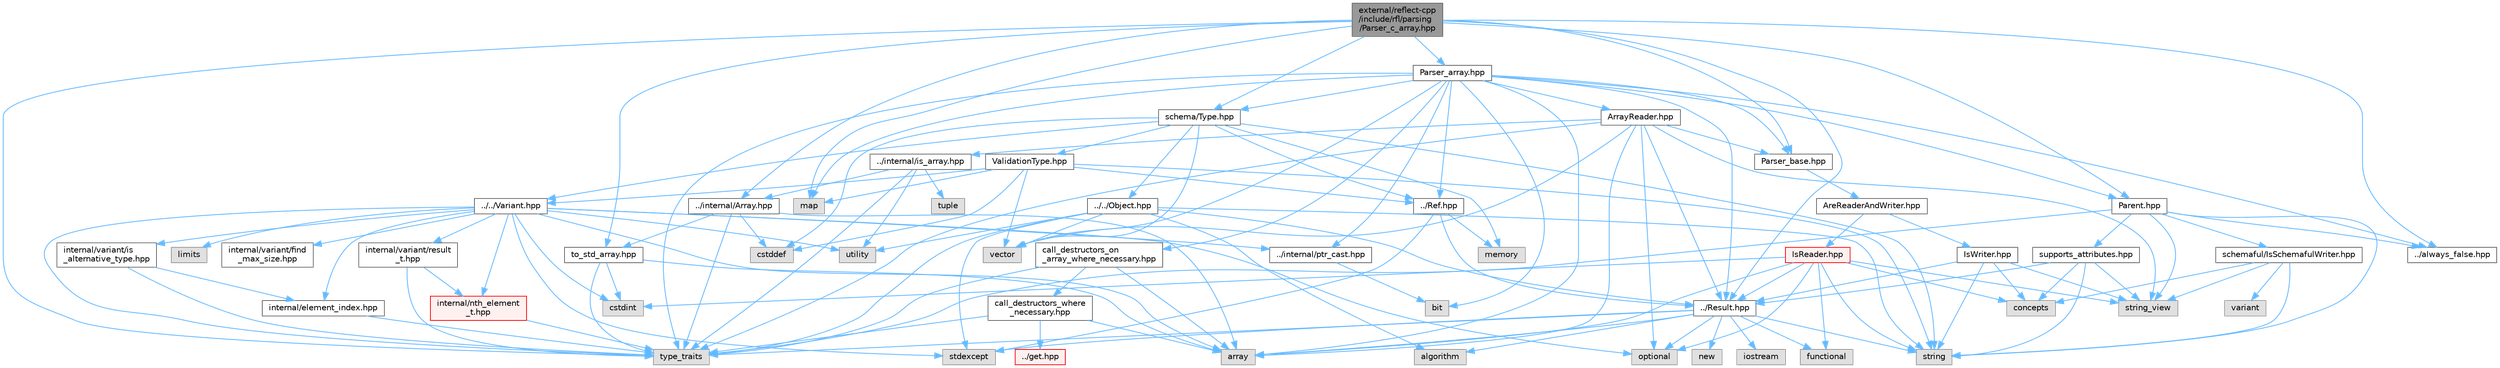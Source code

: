 digraph "external/reflect-cpp/include/rfl/parsing/Parser_c_array.hpp"
{
 // LATEX_PDF_SIZE
  bgcolor="transparent";
  edge [fontname=Helvetica,fontsize=10,labelfontname=Helvetica,labelfontsize=10];
  node [fontname=Helvetica,fontsize=10,shape=box,height=0.2,width=0.4];
  Node1 [id="Node000001",label="external/reflect-cpp\l/include/rfl/parsing\l/Parser_c_array.hpp",height=0.2,width=0.4,color="gray40", fillcolor="grey60", style="filled", fontcolor="black",tooltip=" "];
  Node1 -> Node2 [id="edge132_Node000001_Node000002",color="steelblue1",style="solid",tooltip=" "];
  Node2 [id="Node000002",label="map",height=0.2,width=0.4,color="grey60", fillcolor="#E0E0E0", style="filled",tooltip=" "];
  Node1 -> Node3 [id="edge133_Node000001_Node000003",color="steelblue1",style="solid",tooltip=" "];
  Node3 [id="Node000003",label="type_traits",height=0.2,width=0.4,color="grey60", fillcolor="#E0E0E0", style="filled",tooltip=" "];
  Node1 -> Node4 [id="edge134_Node000001_Node000004",color="steelblue1",style="solid",tooltip=" "];
  Node4 [id="Node000004",label="../Result.hpp",height=0.2,width=0.4,color="grey40", fillcolor="white", style="filled",URL="$_result_8hpp.html",tooltip=" "];
  Node4 -> Node5 [id="edge135_Node000004_Node000005",color="steelblue1",style="solid",tooltip=" "];
  Node5 [id="Node000005",label="algorithm",height=0.2,width=0.4,color="grey60", fillcolor="#E0E0E0", style="filled",tooltip=" "];
  Node4 -> Node6 [id="edge136_Node000004_Node000006",color="steelblue1",style="solid",tooltip=" "];
  Node6 [id="Node000006",label="array",height=0.2,width=0.4,color="grey60", fillcolor="#E0E0E0", style="filled",tooltip=" "];
  Node4 -> Node7 [id="edge137_Node000004_Node000007",color="steelblue1",style="solid",tooltip=" "];
  Node7 [id="Node000007",label="functional",height=0.2,width=0.4,color="grey60", fillcolor="#E0E0E0", style="filled",tooltip=" "];
  Node4 -> Node8 [id="edge138_Node000004_Node000008",color="steelblue1",style="solid",tooltip=" "];
  Node8 [id="Node000008",label="iostream",height=0.2,width=0.4,color="grey60", fillcolor="#E0E0E0", style="filled",tooltip=" "];
  Node4 -> Node9 [id="edge139_Node000004_Node000009",color="steelblue1",style="solid",tooltip=" "];
  Node9 [id="Node000009",label="new",height=0.2,width=0.4,color="grey60", fillcolor="#E0E0E0", style="filled",tooltip=" "];
  Node4 -> Node10 [id="edge140_Node000004_Node000010",color="steelblue1",style="solid",tooltip=" "];
  Node10 [id="Node000010",label="optional",height=0.2,width=0.4,color="grey60", fillcolor="#E0E0E0", style="filled",tooltip=" "];
  Node4 -> Node11 [id="edge141_Node000004_Node000011",color="steelblue1",style="solid",tooltip=" "];
  Node11 [id="Node000011",label="stdexcept",height=0.2,width=0.4,color="grey60", fillcolor="#E0E0E0", style="filled",tooltip=" "];
  Node4 -> Node12 [id="edge142_Node000004_Node000012",color="steelblue1",style="solid",tooltip=" "];
  Node12 [id="Node000012",label="string",height=0.2,width=0.4,color="grey60", fillcolor="#E0E0E0", style="filled",tooltip=" "];
  Node4 -> Node3 [id="edge143_Node000004_Node000003",color="steelblue1",style="solid",tooltip=" "];
  Node1 -> Node13 [id="edge144_Node000001_Node000013",color="steelblue1",style="solid",tooltip=" "];
  Node13 [id="Node000013",label="../always_false.hpp",height=0.2,width=0.4,color="grey40", fillcolor="white", style="filled",URL="$always__false_8hpp.html",tooltip=" "];
  Node1 -> Node14 [id="edge145_Node000001_Node000014",color="steelblue1",style="solid",tooltip=" "];
  Node14 [id="Node000014",label="../internal/Array.hpp",height=0.2,width=0.4,color="grey40", fillcolor="white", style="filled",URL="$_array_8hpp.html",tooltip=" "];
  Node14 -> Node6 [id="edge146_Node000014_Node000006",color="steelblue1",style="solid",tooltip=" "];
  Node14 -> Node15 [id="edge147_Node000014_Node000015",color="steelblue1",style="solid",tooltip=" "];
  Node15 [id="Node000015",label="cstddef",height=0.2,width=0.4,color="grey60", fillcolor="#E0E0E0", style="filled",tooltip=" "];
  Node14 -> Node3 [id="edge148_Node000014_Node000003",color="steelblue1",style="solid",tooltip=" "];
  Node14 -> Node16 [id="edge149_Node000014_Node000016",color="steelblue1",style="solid",tooltip=" "];
  Node16 [id="Node000016",label="to_std_array.hpp",height=0.2,width=0.4,color="grey40", fillcolor="white", style="filled",URL="$to__std__array_8hpp.html",tooltip=" "];
  Node16 -> Node6 [id="edge150_Node000016_Node000006",color="steelblue1",style="solid",tooltip=" "];
  Node16 -> Node17 [id="edge151_Node000016_Node000017",color="steelblue1",style="solid",tooltip=" "];
  Node17 [id="Node000017",label="cstdint",height=0.2,width=0.4,color="grey60", fillcolor="#E0E0E0", style="filled",tooltip=" "];
  Node16 -> Node3 [id="edge152_Node000016_Node000003",color="steelblue1",style="solid",tooltip=" "];
  Node1 -> Node16 [id="edge153_Node000001_Node000016",color="steelblue1",style="solid",tooltip=" "];
  Node1 -> Node18 [id="edge154_Node000001_Node000018",color="steelblue1",style="solid",tooltip=" "];
  Node18 [id="Node000018",label="Parent.hpp",height=0.2,width=0.4,color="grey40", fillcolor="white", style="filled",URL="$_parent_8hpp.html",tooltip=" "];
  Node18 -> Node12 [id="edge155_Node000018_Node000012",color="steelblue1",style="solid",tooltip=" "];
  Node18 -> Node19 [id="edge156_Node000018_Node000019",color="steelblue1",style="solid",tooltip=" "];
  Node19 [id="Node000019",label="string_view",height=0.2,width=0.4,color="grey60", fillcolor="#E0E0E0", style="filled",tooltip=" "];
  Node18 -> Node3 [id="edge157_Node000018_Node000003",color="steelblue1",style="solid",tooltip=" "];
  Node18 -> Node13 [id="edge158_Node000018_Node000013",color="steelblue1",style="solid",tooltip=" "];
  Node18 -> Node20 [id="edge159_Node000018_Node000020",color="steelblue1",style="solid",tooltip=" "];
  Node20 [id="Node000020",label="schemaful/IsSchemafulWriter.hpp",height=0.2,width=0.4,color="grey40", fillcolor="white", style="filled",URL="$_is_schemaful_writer_8hpp.html",tooltip=" "];
  Node20 -> Node21 [id="edge160_Node000020_Node000021",color="steelblue1",style="solid",tooltip=" "];
  Node21 [id="Node000021",label="concepts",height=0.2,width=0.4,color="grey60", fillcolor="#E0E0E0", style="filled",tooltip=" "];
  Node20 -> Node12 [id="edge161_Node000020_Node000012",color="steelblue1",style="solid",tooltip=" "];
  Node20 -> Node19 [id="edge162_Node000020_Node000019",color="steelblue1",style="solid",tooltip=" "];
  Node20 -> Node22 [id="edge163_Node000020_Node000022",color="steelblue1",style="solid",tooltip=" "];
  Node22 [id="Node000022",label="variant",height=0.2,width=0.4,color="grey60", fillcolor="#E0E0E0", style="filled",tooltip=" "];
  Node18 -> Node23 [id="edge164_Node000018_Node000023",color="steelblue1",style="solid",tooltip=" "];
  Node23 [id="Node000023",label="supports_attributes.hpp",height=0.2,width=0.4,color="grey40", fillcolor="white", style="filled",URL="$supports__attributes_8hpp.html",tooltip=" "];
  Node23 -> Node21 [id="edge165_Node000023_Node000021",color="steelblue1",style="solid",tooltip=" "];
  Node23 -> Node12 [id="edge166_Node000023_Node000012",color="steelblue1",style="solid",tooltip=" "];
  Node23 -> Node19 [id="edge167_Node000023_Node000019",color="steelblue1",style="solid",tooltip=" "];
  Node23 -> Node4 [id="edge168_Node000023_Node000004",color="steelblue1",style="solid",tooltip=" "];
  Node1 -> Node24 [id="edge169_Node000001_Node000024",color="steelblue1",style="solid",tooltip=" "];
  Node24 [id="Node000024",label="Parser_array.hpp",height=0.2,width=0.4,color="grey40", fillcolor="white", style="filled",URL="$_parser__array_8hpp.html",tooltip=" "];
  Node24 -> Node6 [id="edge170_Node000024_Node000006",color="steelblue1",style="solid",tooltip=" "];
  Node24 -> Node25 [id="edge171_Node000024_Node000025",color="steelblue1",style="solid",tooltip=" "];
  Node25 [id="Node000025",label="bit",height=0.2,width=0.4,color="grey60", fillcolor="#E0E0E0", style="filled",tooltip=" "];
  Node24 -> Node2 [id="edge172_Node000024_Node000002",color="steelblue1",style="solid",tooltip=" "];
  Node24 -> Node3 [id="edge173_Node000024_Node000003",color="steelblue1",style="solid",tooltip=" "];
  Node24 -> Node26 [id="edge174_Node000024_Node000026",color="steelblue1",style="solid",tooltip=" "];
  Node26 [id="Node000026",label="vector",height=0.2,width=0.4,color="grey60", fillcolor="#E0E0E0", style="filled",tooltip=" "];
  Node24 -> Node27 [id="edge175_Node000024_Node000027",color="steelblue1",style="solid",tooltip=" "];
  Node27 [id="Node000027",label="../Ref.hpp",height=0.2,width=0.4,color="grey40", fillcolor="white", style="filled",URL="$_ref_8hpp.html",tooltip=" "];
  Node27 -> Node28 [id="edge176_Node000027_Node000028",color="steelblue1",style="solid",tooltip=" "];
  Node28 [id="Node000028",label="memory",height=0.2,width=0.4,color="grey60", fillcolor="#E0E0E0", style="filled",tooltip=" "];
  Node27 -> Node11 [id="edge177_Node000027_Node000011",color="steelblue1",style="solid",tooltip=" "];
  Node27 -> Node4 [id="edge178_Node000027_Node000004",color="steelblue1",style="solid",tooltip=" "];
  Node24 -> Node4 [id="edge179_Node000024_Node000004",color="steelblue1",style="solid",tooltip=" "];
  Node24 -> Node13 [id="edge180_Node000024_Node000013",color="steelblue1",style="solid",tooltip=" "];
  Node24 -> Node29 [id="edge181_Node000024_Node000029",color="steelblue1",style="solid",tooltip=" "];
  Node29 [id="Node000029",label="../internal/ptr_cast.hpp",height=0.2,width=0.4,color="grey40", fillcolor="white", style="filled",URL="$ptr__cast_8hpp.html",tooltip=" "];
  Node29 -> Node25 [id="edge182_Node000029_Node000025",color="steelblue1",style="solid",tooltip=" "];
  Node24 -> Node30 [id="edge183_Node000024_Node000030",color="steelblue1",style="solid",tooltip=" "];
  Node30 [id="Node000030",label="ArrayReader.hpp",height=0.2,width=0.4,color="grey40", fillcolor="white", style="filled",URL="$_array_reader_8hpp.html",tooltip=" "];
  Node30 -> Node6 [id="edge184_Node000030_Node000006",color="steelblue1",style="solid",tooltip=" "];
  Node30 -> Node10 [id="edge185_Node000030_Node000010",color="steelblue1",style="solid",tooltip=" "];
  Node30 -> Node19 [id="edge186_Node000030_Node000019",color="steelblue1",style="solid",tooltip=" "];
  Node30 -> Node3 [id="edge187_Node000030_Node000003",color="steelblue1",style="solid",tooltip=" "];
  Node30 -> Node26 [id="edge188_Node000030_Node000026",color="steelblue1",style="solid",tooltip=" "];
  Node30 -> Node4 [id="edge189_Node000030_Node000004",color="steelblue1",style="solid",tooltip=" "];
  Node30 -> Node31 [id="edge190_Node000030_Node000031",color="steelblue1",style="solid",tooltip=" "];
  Node31 [id="Node000031",label="../internal/is_array.hpp",height=0.2,width=0.4,color="grey40", fillcolor="white", style="filled",URL="$is__array_8hpp.html",tooltip=" "];
  Node31 -> Node32 [id="edge191_Node000031_Node000032",color="steelblue1",style="solid",tooltip=" "];
  Node32 [id="Node000032",label="tuple",height=0.2,width=0.4,color="grey60", fillcolor="#E0E0E0", style="filled",tooltip=" "];
  Node31 -> Node3 [id="edge192_Node000031_Node000003",color="steelblue1",style="solid",tooltip=" "];
  Node31 -> Node33 [id="edge193_Node000031_Node000033",color="steelblue1",style="solid",tooltip=" "];
  Node33 [id="Node000033",label="utility",height=0.2,width=0.4,color="grey60", fillcolor="#E0E0E0", style="filled",tooltip=" "];
  Node31 -> Node14 [id="edge194_Node000031_Node000014",color="steelblue1",style="solid",tooltip=" "];
  Node30 -> Node34 [id="edge195_Node000030_Node000034",color="steelblue1",style="solid",tooltip=" "];
  Node34 [id="Node000034",label="Parser_base.hpp",height=0.2,width=0.4,color="grey40", fillcolor="white", style="filled",URL="$_parser__base_8hpp.html",tooltip=" "];
  Node34 -> Node35 [id="edge196_Node000034_Node000035",color="steelblue1",style="solid",tooltip=" "];
  Node35 [id="Node000035",label="AreReaderAndWriter.hpp",height=0.2,width=0.4,color="grey40", fillcolor="white", style="filled",URL="$_are_reader_and_writer_8hpp.html",tooltip=" "];
  Node35 -> Node36 [id="edge197_Node000035_Node000036",color="steelblue1",style="solid",tooltip=" "];
  Node36 [id="Node000036",label="IsReader.hpp",height=0.2,width=0.4,color="red", fillcolor="#FFF0F0", style="filled",URL="$_is_reader_8hpp.html",tooltip=" "];
  Node36 -> Node6 [id="edge198_Node000036_Node000006",color="steelblue1",style="solid",tooltip=" "];
  Node36 -> Node21 [id="edge199_Node000036_Node000021",color="steelblue1",style="solid",tooltip=" "];
  Node36 -> Node17 [id="edge200_Node000036_Node000017",color="steelblue1",style="solid",tooltip=" "];
  Node36 -> Node7 [id="edge201_Node000036_Node000007",color="steelblue1",style="solid",tooltip=" "];
  Node36 -> Node10 [id="edge202_Node000036_Node000010",color="steelblue1",style="solid",tooltip=" "];
  Node36 -> Node12 [id="edge203_Node000036_Node000012",color="steelblue1",style="solid",tooltip=" "];
  Node36 -> Node19 [id="edge204_Node000036_Node000019",color="steelblue1",style="solid",tooltip=" "];
  Node36 -> Node4 [id="edge205_Node000036_Node000004",color="steelblue1",style="solid",tooltip=" "];
  Node35 -> Node41 [id="edge206_Node000035_Node000041",color="steelblue1",style="solid",tooltip=" "];
  Node41 [id="Node000041",label="IsWriter.hpp",height=0.2,width=0.4,color="grey40", fillcolor="white", style="filled",URL="$_is_writer_8hpp.html",tooltip=" "];
  Node41 -> Node21 [id="edge207_Node000041_Node000021",color="steelblue1",style="solid",tooltip=" "];
  Node41 -> Node12 [id="edge208_Node000041_Node000012",color="steelblue1",style="solid",tooltip=" "];
  Node41 -> Node19 [id="edge209_Node000041_Node000019",color="steelblue1",style="solid",tooltip=" "];
  Node41 -> Node4 [id="edge210_Node000041_Node000004",color="steelblue1",style="solid",tooltip=" "];
  Node24 -> Node18 [id="edge211_Node000024_Node000018",color="steelblue1",style="solid",tooltip=" "];
  Node24 -> Node34 [id="edge212_Node000024_Node000034",color="steelblue1",style="solid",tooltip=" "];
  Node24 -> Node42 [id="edge213_Node000024_Node000042",color="steelblue1",style="solid",tooltip=" "];
  Node42 [id="Node000042",label="call_destructors_on\l_array_where_necessary.hpp",height=0.2,width=0.4,color="grey40", fillcolor="white", style="filled",URL="$call__destructors__on__array__where__necessary_8hpp.html",tooltip=" "];
  Node42 -> Node6 [id="edge214_Node000042_Node000006",color="steelblue1",style="solid",tooltip=" "];
  Node42 -> Node3 [id="edge215_Node000042_Node000003",color="steelblue1",style="solid",tooltip=" "];
  Node42 -> Node43 [id="edge216_Node000042_Node000043",color="steelblue1",style="solid",tooltip=" "];
  Node43 [id="Node000043",label="call_destructors_where\l_necessary.hpp",height=0.2,width=0.4,color="grey40", fillcolor="white", style="filled",URL="$call__destructors__where__necessary_8hpp.html",tooltip=" "];
  Node43 -> Node6 [id="edge217_Node000043_Node000006",color="steelblue1",style="solid",tooltip=" "];
  Node43 -> Node3 [id="edge218_Node000043_Node000003",color="steelblue1",style="solid",tooltip=" "];
  Node43 -> Node44 [id="edge219_Node000043_Node000044",color="steelblue1",style="solid",tooltip=" "];
  Node44 [id="Node000044",label="../get.hpp",height=0.2,width=0.4,color="red", fillcolor="#FFF0F0", style="filled",URL="$get_8hpp.html",tooltip=" "];
  Node24 -> Node53 [id="edge220_Node000024_Node000053",color="steelblue1",style="solid",tooltip=" "];
  Node53 [id="Node000053",label="schema/Type.hpp",height=0.2,width=0.4,color="grey40", fillcolor="white", style="filled",URL="$parsing_2schema_2_type_8hpp.html",tooltip=" "];
  Node53 -> Node15 [id="edge221_Node000053_Node000015",color="steelblue1",style="solid",tooltip=" "];
  Node53 -> Node28 [id="edge222_Node000053_Node000028",color="steelblue1",style="solid",tooltip=" "];
  Node53 -> Node12 [id="edge223_Node000053_Node000012",color="steelblue1",style="solid",tooltip=" "];
  Node53 -> Node26 [id="edge224_Node000053_Node000026",color="steelblue1",style="solid",tooltip=" "];
  Node53 -> Node54 [id="edge225_Node000053_Node000054",color="steelblue1",style="solid",tooltip=" "];
  Node54 [id="Node000054",label="../../Object.hpp",height=0.2,width=0.4,color="grey40", fillcolor="white", style="filled",URL="$_object_8hpp.html",tooltip=" "];
  Node54 -> Node5 [id="edge226_Node000054_Node000005",color="steelblue1",style="solid",tooltip=" "];
  Node54 -> Node11 [id="edge227_Node000054_Node000011",color="steelblue1",style="solid",tooltip=" "];
  Node54 -> Node12 [id="edge228_Node000054_Node000012",color="steelblue1",style="solid",tooltip=" "];
  Node54 -> Node3 [id="edge229_Node000054_Node000003",color="steelblue1",style="solid",tooltip=" "];
  Node54 -> Node33 [id="edge230_Node000054_Node000033",color="steelblue1",style="solid",tooltip=" "];
  Node54 -> Node26 [id="edge231_Node000054_Node000026",color="steelblue1",style="solid",tooltip=" "];
  Node54 -> Node4 [id="edge232_Node000054_Node000004",color="steelblue1",style="solid",tooltip=" "];
  Node53 -> Node27 [id="edge233_Node000053_Node000027",color="steelblue1",style="solid",tooltip=" "];
  Node53 -> Node55 [id="edge234_Node000053_Node000055",color="steelblue1",style="solid",tooltip=" "];
  Node55 [id="Node000055",label="../../Variant.hpp",height=0.2,width=0.4,color="grey40", fillcolor="white", style="filled",URL="$_variant_8hpp.html",tooltip=" "];
  Node55 -> Node6 [id="edge235_Node000055_Node000006",color="steelblue1",style="solid",tooltip=" "];
  Node55 -> Node17 [id="edge236_Node000055_Node000017",color="steelblue1",style="solid",tooltip=" "];
  Node55 -> Node47 [id="edge237_Node000055_Node000047",color="steelblue1",style="solid",tooltip=" "];
  Node47 [id="Node000047",label="limits",height=0.2,width=0.4,color="grey60", fillcolor="#E0E0E0", style="filled",tooltip=" "];
  Node55 -> Node10 [id="edge238_Node000055_Node000010",color="steelblue1",style="solid",tooltip=" "];
  Node55 -> Node11 [id="edge239_Node000055_Node000011",color="steelblue1",style="solid",tooltip=" "];
  Node55 -> Node3 [id="edge240_Node000055_Node000003",color="steelblue1",style="solid",tooltip=" "];
  Node55 -> Node33 [id="edge241_Node000055_Node000033",color="steelblue1",style="solid",tooltip=" "];
  Node55 -> Node56 [id="edge242_Node000055_Node000056",color="steelblue1",style="solid",tooltip=" "];
  Node56 [id="Node000056",label="internal/element_index.hpp",height=0.2,width=0.4,color="grey40", fillcolor="white", style="filled",URL="$element__index_8hpp.html",tooltip=" "];
  Node56 -> Node3 [id="edge243_Node000056_Node000003",color="steelblue1",style="solid",tooltip=" "];
  Node55 -> Node48 [id="edge244_Node000055_Node000048",color="steelblue1",style="solid",tooltip=" "];
  Node48 [id="Node000048",label="internal/nth_element\l_t.hpp",height=0.2,width=0.4,color="red", fillcolor="#FFF0F0", style="filled",URL="$nth__element__t_8hpp.html",tooltip=" "];
  Node48 -> Node3 [id="edge245_Node000048_Node000003",color="steelblue1",style="solid",tooltip=" "];
  Node55 -> Node57 [id="edge246_Node000055_Node000057",color="steelblue1",style="solid",tooltip=" "];
  Node57 [id="Node000057",label="internal/variant/find\l_max_size.hpp",height=0.2,width=0.4,color="grey40", fillcolor="white", style="filled",URL="$find__max__size_8hpp.html",tooltip=" "];
  Node55 -> Node58 [id="edge247_Node000055_Node000058",color="steelblue1",style="solid",tooltip=" "];
  Node58 [id="Node000058",label="internal/variant/is\l_alternative_type.hpp",height=0.2,width=0.4,color="grey40", fillcolor="white", style="filled",URL="$is__alternative__type_8hpp.html",tooltip=" "];
  Node58 -> Node3 [id="edge248_Node000058_Node000003",color="steelblue1",style="solid",tooltip=" "];
  Node58 -> Node56 [id="edge249_Node000058_Node000056",color="steelblue1",style="solid",tooltip=" "];
  Node55 -> Node59 [id="edge250_Node000055_Node000059",color="steelblue1",style="solid",tooltip=" "];
  Node59 [id="Node000059",label="internal/variant/result\l_t.hpp",height=0.2,width=0.4,color="grey40", fillcolor="white", style="filled",URL="$result__t_8hpp.html",tooltip=" "];
  Node59 -> Node3 [id="edge251_Node000059_Node000003",color="steelblue1",style="solid",tooltip=" "];
  Node59 -> Node48 [id="edge252_Node000059_Node000048",color="steelblue1",style="solid",tooltip=" "];
  Node55 -> Node29 [id="edge253_Node000055_Node000029",color="steelblue1",style="solid",tooltip=" "];
  Node53 -> Node60 [id="edge254_Node000053_Node000060",color="steelblue1",style="solid",tooltip=" "];
  Node60 [id="Node000060",label="ValidationType.hpp",height=0.2,width=0.4,color="grey40", fillcolor="white", style="filled",URL="$_validation_type_8hpp.html",tooltip=" "];
  Node60 -> Node15 [id="edge255_Node000060_Node000015",color="steelblue1",style="solid",tooltip=" "];
  Node60 -> Node2 [id="edge256_Node000060_Node000002",color="steelblue1",style="solid",tooltip=" "];
  Node60 -> Node12 [id="edge257_Node000060_Node000012",color="steelblue1",style="solid",tooltip=" "];
  Node60 -> Node26 [id="edge258_Node000060_Node000026",color="steelblue1",style="solid",tooltip=" "];
  Node60 -> Node27 [id="edge259_Node000060_Node000027",color="steelblue1",style="solid",tooltip=" "];
  Node60 -> Node55 [id="edge260_Node000060_Node000055",color="steelblue1",style="solid",tooltip=" "];
  Node1 -> Node34 [id="edge261_Node000001_Node000034",color="steelblue1",style="solid",tooltip=" "];
  Node1 -> Node53 [id="edge262_Node000001_Node000053",color="steelblue1",style="solid",tooltip=" "];
}
